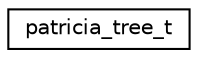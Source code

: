 digraph "Graphical Class Hierarchy"
{
 // LATEX_PDF_SIZE
  edge [fontname="Helvetica",fontsize="10",labelfontname="Helvetica",labelfontsize="10"];
  node [fontname="Helvetica",fontsize="10",shape=record];
  rankdir="LR";
  Node0 [label="patricia_tree_t",height=0.2,width=0.4,color="black", fillcolor="white", style="filled",URL="$d2/d85/patricia_8h.html#d2/d2d/structpatricia__tree__t",tooltip=" "];
}
